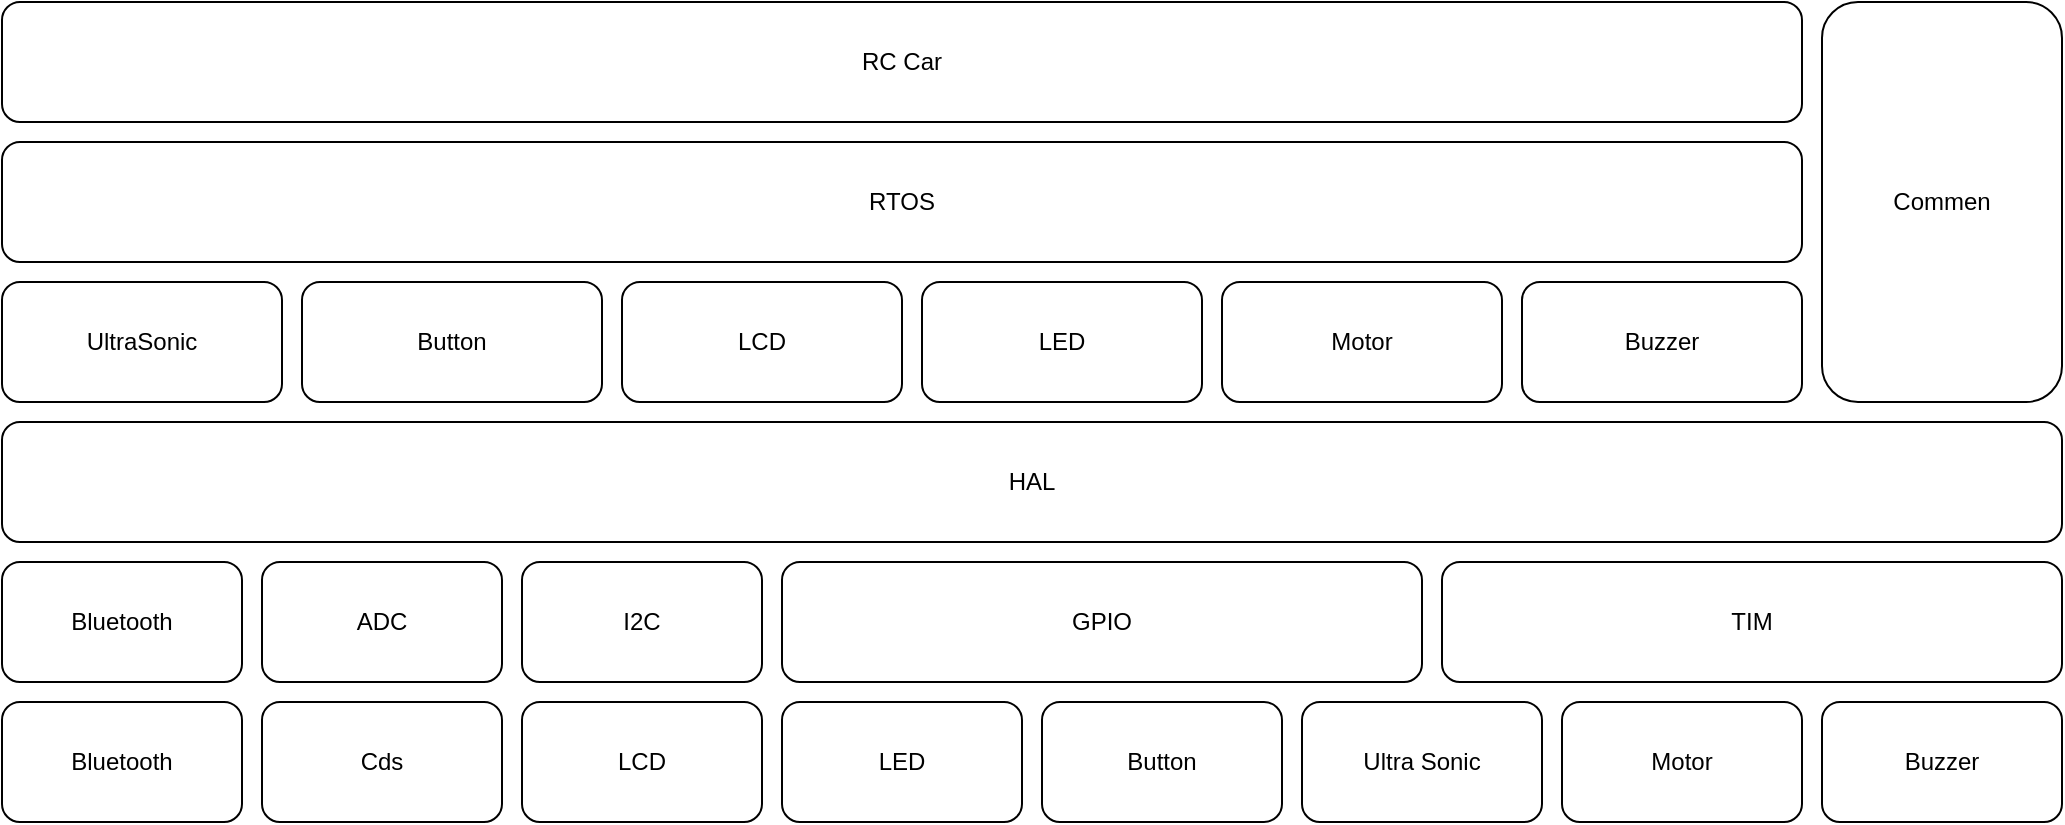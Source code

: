 <mxfile version="24.3.1" type="github">
  <diagram name="페이지-1" id="QHio4SkPQE1KDm1_KO26">
    <mxGraphModel dx="947" dy="914" grid="1" gridSize="10" guides="1" tooltips="1" connect="1" arrows="1" fold="1" page="1" pageScale="1" pageWidth="827" pageHeight="1169" math="0" shadow="0">
      <root>
        <mxCell id="0" />
        <mxCell id="1" parent="0" />
        <mxCell id="b-vFOoRrXi_BRpK5fUJM-21" value="Commen" style="rounded=1;whiteSpace=wrap;html=1;" vertex="1" parent="1">
          <mxGeometry x="990" y="588" width="120" height="200" as="geometry" />
        </mxCell>
        <mxCell id="b-vFOoRrXi_BRpK5fUJM-48" value="Bluetooth" style="rounded=1;whiteSpace=wrap;html=1;" vertex="1" parent="1">
          <mxGeometry x="80" y="938" width="120" height="60" as="geometry" />
        </mxCell>
        <mxCell id="b-vFOoRrXi_BRpK5fUJM-49" value="Cds" style="rounded=1;whiteSpace=wrap;html=1;" vertex="1" parent="1">
          <mxGeometry x="210" y="938" width="120" height="60" as="geometry" />
        </mxCell>
        <mxCell id="b-vFOoRrXi_BRpK5fUJM-50" value="LCD" style="rounded=1;whiteSpace=wrap;html=1;" vertex="1" parent="1">
          <mxGeometry x="340" y="938" width="120" height="60" as="geometry" />
        </mxCell>
        <mxCell id="b-vFOoRrXi_BRpK5fUJM-51" value="LED" style="rounded=1;whiteSpace=wrap;html=1;" vertex="1" parent="1">
          <mxGeometry x="470" y="938" width="120" height="60" as="geometry" />
        </mxCell>
        <mxCell id="b-vFOoRrXi_BRpK5fUJM-52" value="Button" style="rounded=1;whiteSpace=wrap;html=1;" vertex="1" parent="1">
          <mxGeometry x="600" y="938" width="120" height="60" as="geometry" />
        </mxCell>
        <mxCell id="b-vFOoRrXi_BRpK5fUJM-53" value="Ultra Sonic" style="rounded=1;whiteSpace=wrap;html=1;" vertex="1" parent="1">
          <mxGeometry x="730" y="938" width="120" height="60" as="geometry" />
        </mxCell>
        <mxCell id="b-vFOoRrXi_BRpK5fUJM-54" value="Motor" style="rounded=1;whiteSpace=wrap;html=1;" vertex="1" parent="1">
          <mxGeometry x="860" y="938" width="120" height="60" as="geometry" />
        </mxCell>
        <mxCell id="b-vFOoRrXi_BRpK5fUJM-55" value="Buzzer" style="rounded=1;whiteSpace=wrap;html=1;" vertex="1" parent="1">
          <mxGeometry x="990" y="938" width="120" height="60" as="geometry" />
        </mxCell>
        <mxCell id="b-vFOoRrXi_BRpK5fUJM-56" value="Bluetooth" style="rounded=1;whiteSpace=wrap;html=1;" vertex="1" parent="1">
          <mxGeometry x="80" y="868" width="120" height="60" as="geometry" />
        </mxCell>
        <mxCell id="b-vFOoRrXi_BRpK5fUJM-58" value="ADC" style="rounded=1;whiteSpace=wrap;html=1;" vertex="1" parent="1">
          <mxGeometry x="210" y="868" width="120" height="60" as="geometry" />
        </mxCell>
        <mxCell id="b-vFOoRrXi_BRpK5fUJM-59" value="I2C" style="rounded=1;whiteSpace=wrap;html=1;" vertex="1" parent="1">
          <mxGeometry x="340" y="868" width="120" height="60" as="geometry" />
        </mxCell>
        <mxCell id="b-vFOoRrXi_BRpK5fUJM-61" value="GPIO" style="rounded=1;whiteSpace=wrap;html=1;" vertex="1" parent="1">
          <mxGeometry x="470" y="868" width="320" height="60" as="geometry" />
        </mxCell>
        <mxCell id="b-vFOoRrXi_BRpK5fUJM-63" value="TIM" style="rounded=1;whiteSpace=wrap;html=1;" vertex="1" parent="1">
          <mxGeometry x="800" y="868" width="310" height="60" as="geometry" />
        </mxCell>
        <mxCell id="b-vFOoRrXi_BRpK5fUJM-64" value="HAL" style="rounded=1;whiteSpace=wrap;html=1;" vertex="1" parent="1">
          <mxGeometry x="80" y="798" width="1030" height="60" as="geometry" />
        </mxCell>
        <mxCell id="b-vFOoRrXi_BRpK5fUJM-67" value="Button" style="rounded=1;whiteSpace=wrap;html=1;" vertex="1" parent="1">
          <mxGeometry x="230" y="728" width="150" height="60" as="geometry" />
        </mxCell>
        <mxCell id="b-vFOoRrXi_BRpK5fUJM-68" value="UltraSonic" style="rounded=1;whiteSpace=wrap;html=1;" vertex="1" parent="1">
          <mxGeometry x="80" y="728" width="140" height="60" as="geometry" />
        </mxCell>
        <mxCell id="b-vFOoRrXi_BRpK5fUJM-69" value="LED" style="rounded=1;whiteSpace=wrap;html=1;" vertex="1" parent="1">
          <mxGeometry x="540" y="728" width="140" height="60" as="geometry" />
        </mxCell>
        <mxCell id="b-vFOoRrXi_BRpK5fUJM-70" value="LCD" style="rounded=1;whiteSpace=wrap;html=1;" vertex="1" parent="1">
          <mxGeometry x="390" y="728" width="140" height="60" as="geometry" />
        </mxCell>
        <mxCell id="b-vFOoRrXi_BRpK5fUJM-71" value="Motor" style="rounded=1;whiteSpace=wrap;html=1;" vertex="1" parent="1">
          <mxGeometry x="690" y="728" width="140" height="60" as="geometry" />
        </mxCell>
        <mxCell id="b-vFOoRrXi_BRpK5fUJM-72" value="Buzzer" style="rounded=1;whiteSpace=wrap;html=1;" vertex="1" parent="1">
          <mxGeometry x="840" y="728" width="140" height="60" as="geometry" />
        </mxCell>
        <mxCell id="b-vFOoRrXi_BRpK5fUJM-74" value="RTOS" style="rounded=1;whiteSpace=wrap;html=1;" vertex="1" parent="1">
          <mxGeometry x="80" y="658" width="900" height="60" as="geometry" />
        </mxCell>
        <mxCell id="b-vFOoRrXi_BRpK5fUJM-75" value="RC Car" style="rounded=1;whiteSpace=wrap;html=1;" vertex="1" parent="1">
          <mxGeometry x="80" y="588" width="900" height="60" as="geometry" />
        </mxCell>
      </root>
    </mxGraphModel>
  </diagram>
</mxfile>
